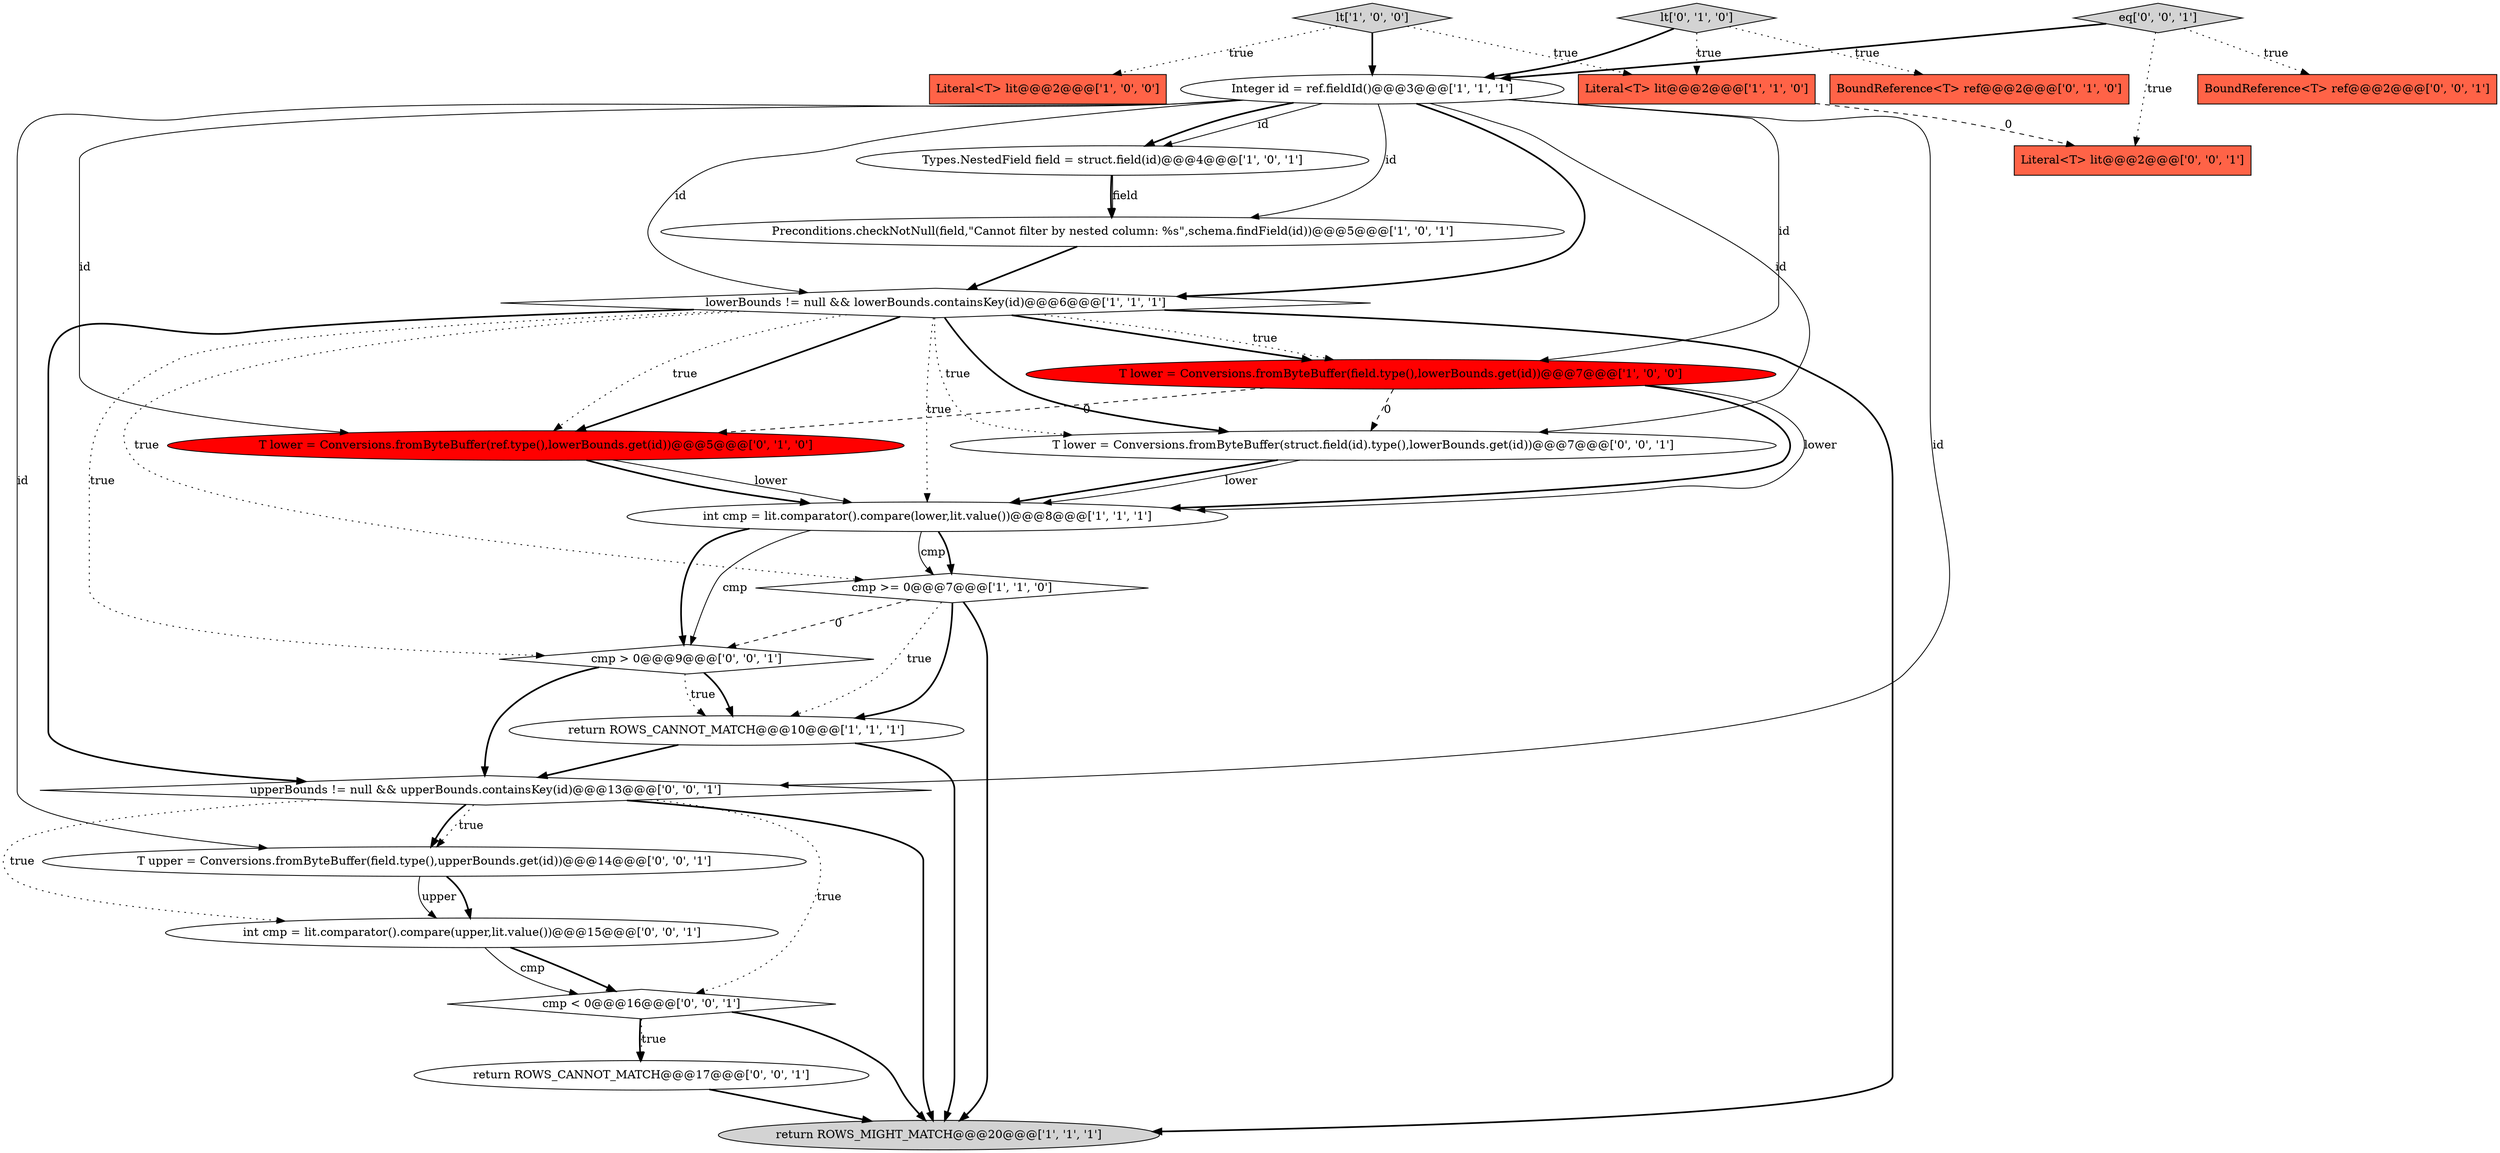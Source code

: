 digraph {
15 [style = filled, label = "T upper = Conversions.fromByteBuffer(field.type(),upperBounds.get(id))@@@14@@@['0', '0', '1']", fillcolor = white, shape = ellipse image = "AAA0AAABBB3BBB"];
6 [style = filled, label = "Literal<T> lit@@@2@@@['1', '1', '0']", fillcolor = tomato, shape = box image = "AAA0AAABBB1BBB"];
11 [style = filled, label = "return ROWS_MIGHT_MATCH@@@20@@@['1', '1', '1']", fillcolor = lightgray, shape = ellipse image = "AAA0AAABBB1BBB"];
13 [style = filled, label = "BoundReference<T> ref@@@2@@@['0', '1', '0']", fillcolor = tomato, shape = box image = "AAA0AAABBB2BBB"];
0 [style = filled, label = "Literal<T> lit@@@2@@@['1', '0', '0']", fillcolor = tomato, shape = box image = "AAA0AAABBB1BBB"];
18 [style = filled, label = "eq['0', '0', '1']", fillcolor = lightgray, shape = diamond image = "AAA0AAABBB3BBB"];
4 [style = filled, label = "lowerBounds != null && lowerBounds.containsKey(id)@@@6@@@['1', '1', '1']", fillcolor = white, shape = diamond image = "AAA0AAABBB1BBB"];
19 [style = filled, label = "int cmp = lit.comparator().compare(upper,lit.value())@@@15@@@['0', '0', '1']", fillcolor = white, shape = ellipse image = "AAA0AAABBB3BBB"];
21 [style = filled, label = "upperBounds != null && upperBounds.containsKey(id)@@@13@@@['0', '0', '1']", fillcolor = white, shape = diamond image = "AAA0AAABBB3BBB"];
7 [style = filled, label = "Integer id = ref.fieldId()@@@3@@@['1', '1', '1']", fillcolor = white, shape = ellipse image = "AAA0AAABBB1BBB"];
10 [style = filled, label = "return ROWS_CANNOT_MATCH@@@10@@@['1', '1', '1']", fillcolor = white, shape = ellipse image = "AAA0AAABBB1BBB"];
14 [style = filled, label = "T lower = Conversions.fromByteBuffer(ref.type(),lowerBounds.get(id))@@@5@@@['0', '1', '0']", fillcolor = red, shape = ellipse image = "AAA1AAABBB2BBB"];
22 [style = filled, label = "T lower = Conversions.fromByteBuffer(struct.field(id).type(),lowerBounds.get(id))@@@7@@@['0', '0', '1']", fillcolor = white, shape = ellipse image = "AAA0AAABBB3BBB"];
20 [style = filled, label = "cmp < 0@@@16@@@['0', '0', '1']", fillcolor = white, shape = diamond image = "AAA0AAABBB3BBB"];
5 [style = filled, label = "lt['1', '0', '0']", fillcolor = lightgray, shape = diamond image = "AAA0AAABBB1BBB"];
3 [style = filled, label = "T lower = Conversions.fromByteBuffer(field.type(),lowerBounds.get(id))@@@7@@@['1', '0', '0']", fillcolor = red, shape = ellipse image = "AAA1AAABBB1BBB"];
23 [style = filled, label = "Literal<T> lit@@@2@@@['0', '0', '1']", fillcolor = tomato, shape = box image = "AAA0AAABBB3BBB"];
16 [style = filled, label = "BoundReference<T> ref@@@2@@@['0', '0', '1']", fillcolor = tomato, shape = box image = "AAA0AAABBB3BBB"];
24 [style = filled, label = "return ROWS_CANNOT_MATCH@@@17@@@['0', '0', '1']", fillcolor = white, shape = ellipse image = "AAA0AAABBB3BBB"];
8 [style = filled, label = "Preconditions.checkNotNull(field,\"Cannot filter by nested column: %s\",schema.findField(id))@@@5@@@['1', '0', '1']", fillcolor = white, shape = ellipse image = "AAA0AAABBB1BBB"];
2 [style = filled, label = "int cmp = lit.comparator().compare(lower,lit.value())@@@8@@@['1', '1', '1']", fillcolor = white, shape = ellipse image = "AAA0AAABBB1BBB"];
9 [style = filled, label = "cmp >= 0@@@7@@@['1', '1', '0']", fillcolor = white, shape = diamond image = "AAA0AAABBB1BBB"];
12 [style = filled, label = "lt['0', '1', '0']", fillcolor = lightgray, shape = diamond image = "AAA0AAABBB2BBB"];
1 [style = filled, label = "Types.NestedField field = struct.field(id)@@@4@@@['1', '0', '1']", fillcolor = white, shape = ellipse image = "AAA0AAABBB1BBB"];
17 [style = filled, label = "cmp > 0@@@9@@@['0', '0', '1']", fillcolor = white, shape = diamond image = "AAA0AAABBB3BBB"];
2->17 [style = bold, label=""];
17->10 [style = bold, label=""];
4->3 [style = bold, label=""];
7->1 [style = solid, label="id"];
4->14 [style = bold, label=""];
7->1 [style = bold, label=""];
1->8 [style = bold, label=""];
22->2 [style = bold, label=""];
9->11 [style = bold, label=""];
21->20 [style = dotted, label="true"];
21->15 [style = dotted, label="true"];
20->24 [style = dotted, label="true"];
18->16 [style = dotted, label="true"];
2->9 [style = solid, label="cmp"];
7->21 [style = solid, label="id"];
21->15 [style = bold, label=""];
19->20 [style = bold, label=""];
4->21 [style = bold, label=""];
5->6 [style = dotted, label="true"];
19->20 [style = solid, label="cmp"];
3->22 [style = dashed, label="0"];
10->21 [style = bold, label=""];
2->9 [style = bold, label=""];
9->10 [style = bold, label=""];
7->4 [style = bold, label=""];
5->0 [style = dotted, label="true"];
15->19 [style = bold, label=""];
4->14 [style = dotted, label="true"];
1->8 [style = solid, label="field"];
12->7 [style = bold, label=""];
22->2 [style = solid, label="lower"];
7->4 [style = solid, label="id"];
7->3 [style = solid, label="id"];
17->10 [style = dotted, label="true"];
2->17 [style = solid, label="cmp"];
12->13 [style = dotted, label="true"];
4->3 [style = dotted, label="true"];
15->19 [style = solid, label="upper"];
3->2 [style = bold, label=""];
3->2 [style = solid, label="lower"];
7->8 [style = solid, label="id"];
14->2 [style = solid, label="lower"];
7->14 [style = solid, label="id"];
7->22 [style = solid, label="id"];
21->11 [style = bold, label=""];
24->11 [style = bold, label=""];
12->6 [style = dotted, label="true"];
4->22 [style = dotted, label="true"];
21->19 [style = dotted, label="true"];
9->17 [style = dashed, label="0"];
5->7 [style = bold, label=""];
14->2 [style = bold, label=""];
8->4 [style = bold, label=""];
7->15 [style = solid, label="id"];
4->9 [style = dotted, label="true"];
18->7 [style = bold, label=""];
4->11 [style = bold, label=""];
20->24 [style = bold, label=""];
9->10 [style = dotted, label="true"];
4->17 [style = dotted, label="true"];
3->14 [style = dashed, label="0"];
17->21 [style = bold, label=""];
4->22 [style = bold, label=""];
4->2 [style = dotted, label="true"];
6->23 [style = dashed, label="0"];
20->11 [style = bold, label=""];
10->11 [style = bold, label=""];
18->23 [style = dotted, label="true"];
}
